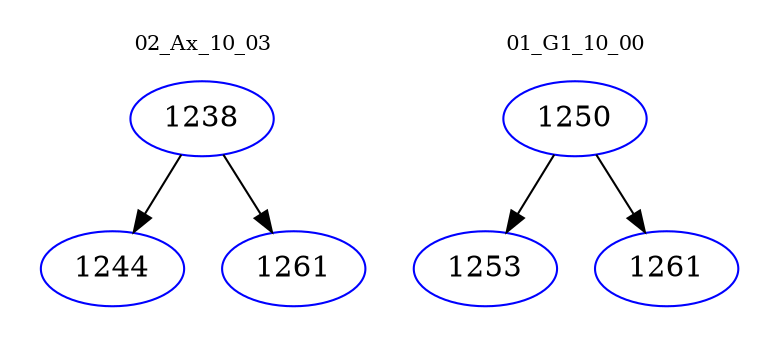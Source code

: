 digraph{
subgraph cluster_0 {
color = white
label = "02_Ax_10_03";
fontsize=10;
T0_1238 [label="1238", color="blue"]
T0_1238 -> T0_1244 [color="black"]
T0_1244 [label="1244", color="blue"]
T0_1238 -> T0_1261 [color="black"]
T0_1261 [label="1261", color="blue"]
}
subgraph cluster_1 {
color = white
label = "01_G1_10_00";
fontsize=10;
T1_1250 [label="1250", color="blue"]
T1_1250 -> T1_1253 [color="black"]
T1_1253 [label="1253", color="blue"]
T1_1250 -> T1_1261 [color="black"]
T1_1261 [label="1261", color="blue"]
}
}
